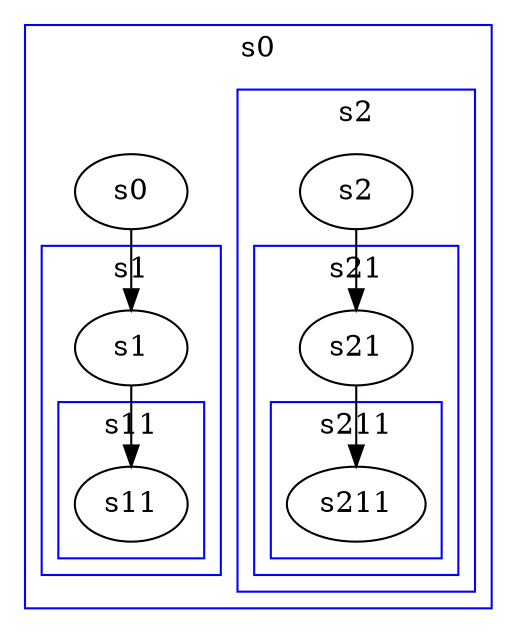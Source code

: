 digraph main {
{edge[color="#000000"]
"s0"
->"s1"
->"s11";

"s2"
->"s21"
->"s211"
}


subgraph cluster0 {
label="s0"; color=blue;
"s0"
subgraph cluster1 {
label="s1"; color=blue;
"s1"
subgraph cluster11 {
label="s11"; color=blue;
"s11"
}
}

subgraph cluster2 {
label="s2"; color=blue;
"s2"
subgraph cluster21 {
label="s21"; color=blue;
"s21"
subgraph cluster211 {
label="s211"; color=blue;
"s211"
}
}
}

}

}
